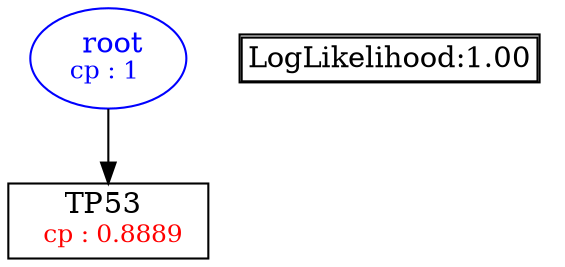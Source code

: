 digraph tree {
    "root" [label=<<font color='Blue'> root</font><br/><font color='Blue' POINT-SIZE='12'>cp : 1 </font>>, shape=oval, color=Blue];
    "S1" [label =<TP53 <br/> <font color='Red' POINT-SIZE='12'> cp : 0.8889 </font>>, shape=box];
    "root" -> "S1";

    node[shape=plaintext]
    fontsize="10"
    struct1 [label=
    <<TABLE BORDER="1" CELLBORDER="1" CELLSPACING="0" >
    <TR><TD ALIGN="LEFT">LogLikelihood:1.00</TD></TR>
    </TABLE>>];

}

